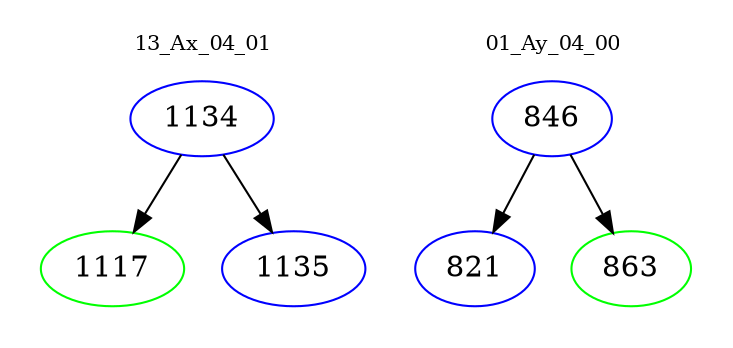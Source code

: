 digraph{
subgraph cluster_0 {
color = white
label = "13_Ax_04_01";
fontsize=10;
T0_1134 [label="1134", color="blue"]
T0_1134 -> T0_1117 [color="black"]
T0_1117 [label="1117", color="green"]
T0_1134 -> T0_1135 [color="black"]
T0_1135 [label="1135", color="blue"]
}
subgraph cluster_1 {
color = white
label = "01_Ay_04_00";
fontsize=10;
T1_846 [label="846", color="blue"]
T1_846 -> T1_821 [color="black"]
T1_821 [label="821", color="blue"]
T1_846 -> T1_863 [color="black"]
T1_863 [label="863", color="green"]
}
}
